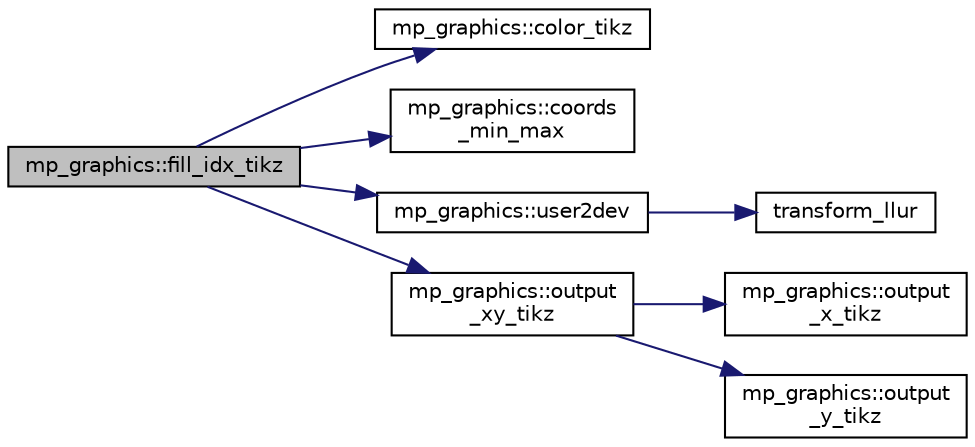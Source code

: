 digraph "mp_graphics::fill_idx_tikz"
{
  edge [fontname="Helvetica",fontsize="10",labelfontname="Helvetica",labelfontsize="10"];
  node [fontname="Helvetica",fontsize="10",shape=record];
  rankdir="LR";
  Node2259 [label="mp_graphics::fill_idx_tikz",height=0.2,width=0.4,color="black", fillcolor="grey75", style="filled", fontcolor="black"];
  Node2259 -> Node2260 [color="midnightblue",fontsize="10",style="solid",fontname="Helvetica"];
  Node2260 [label="mp_graphics::color_tikz",height=0.2,width=0.4,color="black", fillcolor="white", style="filled",URL="$da/d2c/classmp__graphics.html#a55d0835caab08eaf3e409096bbb91d63"];
  Node2259 -> Node2261 [color="midnightblue",fontsize="10",style="solid",fontname="Helvetica"];
  Node2261 [label="mp_graphics::coords\l_min_max",height=0.2,width=0.4,color="black", fillcolor="white", style="filled",URL="$da/d2c/classmp__graphics.html#afa0af74da2afd1d00b2eeb5e25b4f596"];
  Node2259 -> Node2262 [color="midnightblue",fontsize="10",style="solid",fontname="Helvetica"];
  Node2262 [label="mp_graphics::user2dev",height=0.2,width=0.4,color="black", fillcolor="white", style="filled",URL="$da/d2c/classmp__graphics.html#af087f5f4b08c72f67f5e35cc312070fb"];
  Node2262 -> Node2263 [color="midnightblue",fontsize="10",style="solid",fontname="Helvetica"];
  Node2263 [label="transform_llur",height=0.2,width=0.4,color="black", fillcolor="white", style="filled",URL="$d9/d29/draw_8_c.html#af38b139f64e19404b9a944c7188d4aff"];
  Node2259 -> Node2264 [color="midnightblue",fontsize="10",style="solid",fontname="Helvetica"];
  Node2264 [label="mp_graphics::output\l_xy_tikz",height=0.2,width=0.4,color="black", fillcolor="white", style="filled",URL="$da/d2c/classmp__graphics.html#a640800bc67fec9ed441b27c71461e9c6"];
  Node2264 -> Node2265 [color="midnightblue",fontsize="10",style="solid",fontname="Helvetica"];
  Node2265 [label="mp_graphics::output\l_x_tikz",height=0.2,width=0.4,color="black", fillcolor="white", style="filled",URL="$da/d2c/classmp__graphics.html#a311d4fb1c32d1eb0faeee055bb8badee"];
  Node2264 -> Node2266 [color="midnightblue",fontsize="10",style="solid",fontname="Helvetica"];
  Node2266 [label="mp_graphics::output\l_y_tikz",height=0.2,width=0.4,color="black", fillcolor="white", style="filled",URL="$da/d2c/classmp__graphics.html#a0d6bddb89b4c58c82aa124dd003dda08"];
}
